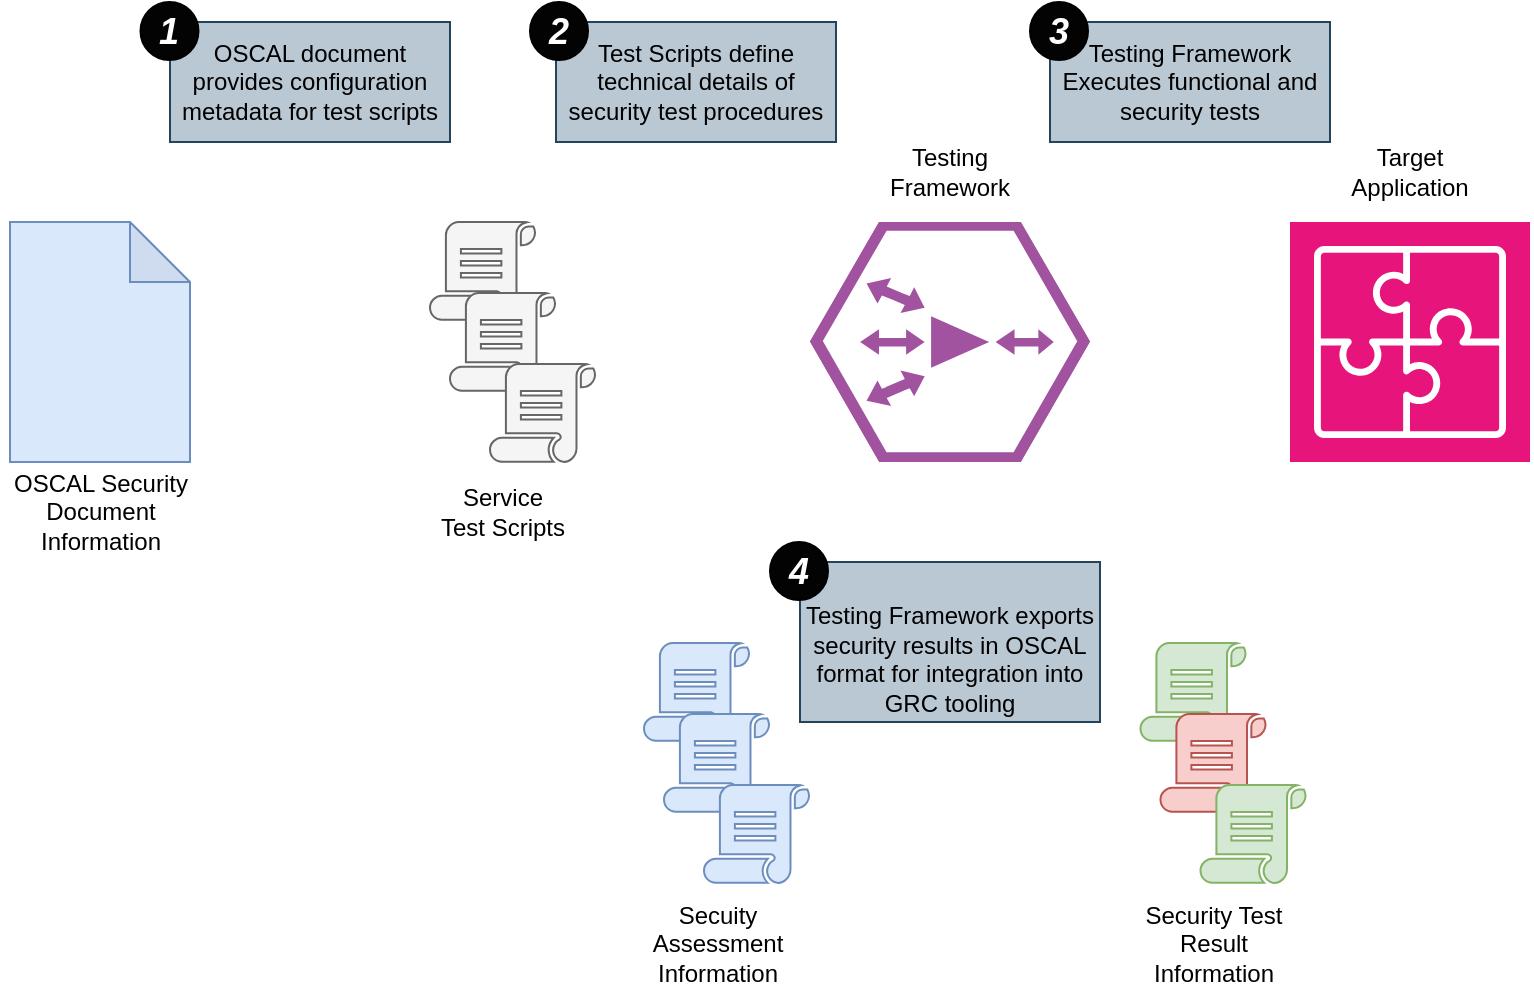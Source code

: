 <mxfile version="24.5.3" type="device">
  <diagram name="Page-1" id="li0dxYPri9A2t-78d1cD">
    <mxGraphModel dx="1089" dy="1151" grid="1" gridSize="10" guides="1" tooltips="1" connect="1" arrows="1" fold="1" page="1" pageScale="1" pageWidth="850" pageHeight="1100" math="0" shadow="0">
      <root>
        <mxCell id="0" />
        <mxCell id="1" parent="0" />
        <mxCell id="pbghTy7w4NZwHaQQN_qX-1" value="" style="shape=note;whiteSpace=wrap;html=1;backgroundOutline=1;darkOpacity=0.05;verticalAlign=bottom;fillColor=#dae8fc;strokeColor=#6c8ebf;" vertex="1" parent="1">
          <mxGeometry x="40" y="200" width="90" height="120" as="geometry" />
        </mxCell>
        <mxCell id="pbghTy7w4NZwHaQQN_qX-2" value="" style="sketch=0;pointerEvents=1;shadow=0;dashed=0;html=1;strokeColor=#666666;fillColor=#f5f5f5;labelPosition=center;verticalLabelPosition=bottom;verticalAlign=top;outlineConnect=0;align=center;shape=mxgraph.office.concepts.script;fontColor=#333333;" vertex="1" parent="1">
          <mxGeometry x="250" y="200" width="53" height="49" as="geometry" />
        </mxCell>
        <mxCell id="pbghTy7w4NZwHaQQN_qX-3" value="" style="sketch=0;pointerEvents=1;shadow=0;dashed=0;html=1;strokeColor=#666666;fillColor=#f5f5f5;labelPosition=center;verticalLabelPosition=bottom;verticalAlign=top;outlineConnect=0;align=center;shape=mxgraph.office.concepts.script;fontColor=#333333;" vertex="1" parent="1">
          <mxGeometry x="260" y="235.5" width="53" height="49" as="geometry" />
        </mxCell>
        <mxCell id="pbghTy7w4NZwHaQQN_qX-4" value="" style="sketch=0;pointerEvents=1;shadow=0;dashed=0;html=1;strokeColor=#666666;fillColor=#f5f5f5;labelPosition=center;verticalLabelPosition=bottom;verticalAlign=top;outlineConnect=0;align=center;shape=mxgraph.office.concepts.script;fontColor=#333333;" vertex="1" parent="1">
          <mxGeometry x="280" y="271" width="53" height="49" as="geometry" />
        </mxCell>
        <mxCell id="pbghTy7w4NZwHaQQN_qX-5" value="" style="verticalLabelPosition=bottom;sketch=0;html=1;fillColor=#A153A0;strokeColor=#ffffff;verticalAlign=top;align=center;points=[[0,0.5,0],[0.125,0.25,0],[0.25,0,0],[0.5,0,0],[0.75,0,0],[0.875,0.25,0],[1,0.5,0],[0.875,0.75,0],[0.75,1,0],[0.5,1,0],[0.125,0.75,0]];pointerEvents=1;shape=mxgraph.cisco_safe.compositeIcon;bgIcon=mxgraph.cisco_safe.design.blank_device;resIcon=mxgraph.cisco_safe.design.wide_area_application_engine_2;" vertex="1" parent="1">
          <mxGeometry x="440" y="200" width="140" height="120" as="geometry" />
        </mxCell>
        <mxCell id="pbghTy7w4NZwHaQQN_qX-6" value="" style="sketch=0;points=[[0,0,0],[0.25,0,0],[0.5,0,0],[0.75,0,0],[1,0,0],[0,1,0],[0.25,1,0],[0.5,1,0],[0.75,1,0],[1,1,0],[0,0.25,0],[0,0.5,0],[0,0.75,0],[1,0.25,0],[1,0.5,0],[1,0.75,0]];outlineConnect=0;fontColor=#232F3E;fillColor=#E7157B;strokeColor=#ffffff;dashed=0;verticalLabelPosition=bottom;verticalAlign=top;align=center;html=1;fontSize=12;fontStyle=0;aspect=fixed;shape=mxgraph.aws4.resourceIcon;resIcon=mxgraph.aws4.application_integration;" vertex="1" parent="1">
          <mxGeometry x="680" y="200" width="120" height="120" as="geometry" />
        </mxCell>
        <mxCell id="pbghTy7w4NZwHaQQN_qX-7" value="" style="sketch=0;pointerEvents=1;shadow=0;dashed=0;html=1;strokeColor=#6c8ebf;fillColor=#dae8fc;labelPosition=center;verticalLabelPosition=bottom;verticalAlign=top;outlineConnect=0;align=center;shape=mxgraph.office.concepts.script;" vertex="1" parent="1">
          <mxGeometry x="357" y="410.5" width="53" height="49" as="geometry" />
        </mxCell>
        <mxCell id="pbghTy7w4NZwHaQQN_qX-8" value="" style="sketch=0;pointerEvents=1;shadow=0;dashed=0;html=1;strokeColor=#6c8ebf;fillColor=#dae8fc;labelPosition=center;verticalLabelPosition=bottom;verticalAlign=top;outlineConnect=0;align=center;shape=mxgraph.office.concepts.script;" vertex="1" parent="1">
          <mxGeometry x="367" y="446" width="53" height="49" as="geometry" />
        </mxCell>
        <mxCell id="pbghTy7w4NZwHaQQN_qX-9" value="" style="sketch=0;pointerEvents=1;shadow=0;dashed=0;html=1;strokeColor=#6c8ebf;fillColor=#dae8fc;labelPosition=center;verticalLabelPosition=bottom;verticalAlign=top;outlineConnect=0;align=center;shape=mxgraph.office.concepts.script;" vertex="1" parent="1">
          <mxGeometry x="387" y="481.5" width="53" height="49" as="geometry" />
        </mxCell>
        <mxCell id="pbghTy7w4NZwHaQQN_qX-10" value="" style="sketch=0;pointerEvents=1;shadow=0;dashed=0;html=1;strokeColor=#82b366;fillColor=#d5e8d4;labelPosition=center;verticalLabelPosition=bottom;verticalAlign=top;outlineConnect=0;align=center;shape=mxgraph.office.concepts.script;" vertex="1" parent="1">
          <mxGeometry x="605.25" y="410.5" width="53" height="49" as="geometry" />
        </mxCell>
        <mxCell id="pbghTy7w4NZwHaQQN_qX-11" value="" style="sketch=0;pointerEvents=1;shadow=0;dashed=0;html=1;strokeColor=#b85450;fillColor=#f8cecc;labelPosition=center;verticalLabelPosition=bottom;verticalAlign=top;outlineConnect=0;align=center;shape=mxgraph.office.concepts.script;" vertex="1" parent="1">
          <mxGeometry x="615.25" y="446" width="53" height="49" as="geometry" />
        </mxCell>
        <mxCell id="pbghTy7w4NZwHaQQN_qX-12" value="" style="sketch=0;pointerEvents=1;shadow=0;dashed=0;html=1;strokeColor=#82b366;fillColor=#d5e8d4;labelPosition=center;verticalLabelPosition=bottom;verticalAlign=top;outlineConnect=0;align=center;shape=mxgraph.office.concepts.script;" vertex="1" parent="1">
          <mxGeometry x="635.25" y="481.5" width="53" height="49" as="geometry" />
        </mxCell>
        <mxCell id="pbghTy7w4NZwHaQQN_qX-13" value="OSCAL document provides configuration metadata for test scripts" style="text;html=1;align=center;verticalAlign=middle;whiteSpace=wrap;rounded=0;fillColor=#bac8d3;strokeColor=#23445d;" vertex="1" parent="1">
          <mxGeometry x="120" y="100" width="140" height="60" as="geometry" />
        </mxCell>
        <mxCell id="pbghTy7w4NZwHaQQN_qX-14" value="Service Test Scripts" style="text;html=1;align=center;verticalAlign=middle;whiteSpace=wrap;rounded=0;" vertex="1" parent="1">
          <mxGeometry x="253" y="330" width="67" height="30" as="geometry" />
        </mxCell>
        <mxCell id="pbghTy7w4NZwHaQQN_qX-15" value="Testing Framework" style="text;html=1;align=center;verticalAlign=middle;whiteSpace=wrap;rounded=0;" vertex="1" parent="1">
          <mxGeometry x="480" y="160" width="60" height="30" as="geometry" />
        </mxCell>
        <mxCell id="pbghTy7w4NZwHaQQN_qX-16" value="Target Application" style="text;html=1;align=center;verticalAlign=middle;whiteSpace=wrap;rounded=0;" vertex="1" parent="1">
          <mxGeometry x="710" y="160" width="60" height="30" as="geometry" />
        </mxCell>
        <mxCell id="pbghTy7w4NZwHaQQN_qX-17" value="Secuity Assessment Information" style="text;html=1;align=center;verticalAlign=middle;whiteSpace=wrap;rounded=0;" vertex="1" parent="1">
          <mxGeometry x="363.5" y="540.5" width="60" height="40" as="geometry" />
        </mxCell>
        <mxCell id="pbghTy7w4NZwHaQQN_qX-18" value="Security Test Result Information" style="text;html=1;align=center;verticalAlign=middle;whiteSpace=wrap;rounded=0;" vertex="1" parent="1">
          <mxGeometry x="600" y="545.5" width="83.5" height="30" as="geometry" />
        </mxCell>
        <mxCell id="pbghTy7w4NZwHaQQN_qX-19" value="Test Scripts define technical details of security test procedures" style="text;html=1;align=center;verticalAlign=middle;whiteSpace=wrap;rounded=0;fontFamily=Helvetica;fontSize=12;fillColor=#bac8d3;strokeColor=#23445d;" vertex="1" parent="1">
          <mxGeometry x="313" y="100" width="140" height="60" as="geometry" />
        </mxCell>
        <mxCell id="pbghTy7w4NZwHaQQN_qX-20" value="Testing Framework Executes functional and security tests" style="text;html=1;align=center;verticalAlign=middle;whiteSpace=wrap;rounded=0;fillColor=#bac8d3;strokeColor=#23445d;" vertex="1" parent="1">
          <mxGeometry x="560" y="100" width="140" height="60" as="geometry" />
        </mxCell>
        <mxCell id="pbghTy7w4NZwHaQQN_qX-21" value="Testing Framework exports security results in OSCAL format for integration into GRC tooling" style="text;html=1;align=center;verticalAlign=bottom;whiteSpace=wrap;rounded=0;fillColor=#bac8d3;strokeColor=#23445d;" vertex="1" parent="1">
          <mxGeometry x="435" y="370" width="150" height="80" as="geometry" />
        </mxCell>
        <mxCell id="pbghTy7w4NZwHaQQN_qX-25" value="OSCAL Security Document Information" style="text;html=1;align=center;verticalAlign=middle;whiteSpace=wrap;rounded=0;" vertex="1" parent="1">
          <mxGeometry x="35.75" y="330" width="98.5" height="30" as="geometry" />
        </mxCell>
        <mxCell id="pbghTy7w4NZwHaQQN_qX-26" value="4" style="ellipse;whiteSpace=wrap;html=1;aspect=fixed;fontSize=18;fontStyle=3;fontColor=#FFFFFF;fillColor=#030303;" vertex="1" parent="1">
          <mxGeometry x="420" y="360" width="29" height="29" as="geometry" />
        </mxCell>
        <mxCell id="pbghTy7w4NZwHaQQN_qX-27" value="3" style="ellipse;whiteSpace=wrap;html=1;aspect=fixed;fontSize=18;fontStyle=3;fontColor=#FFFFFF;fillColor=#030303;" vertex="1" parent="1">
          <mxGeometry x="550" y="90" width="29" height="29" as="geometry" />
        </mxCell>
        <mxCell id="pbghTy7w4NZwHaQQN_qX-28" value="2" style="ellipse;whiteSpace=wrap;html=1;aspect=fixed;fontSize=18;fontStyle=3;fontColor=#FFFFFF;fillColor=#030303;" vertex="1" parent="1">
          <mxGeometry x="300" y="90" width="29" height="29" as="geometry" />
        </mxCell>
        <mxCell id="pbghTy7w4NZwHaQQN_qX-29" value="1" style="ellipse;whiteSpace=wrap;html=1;aspect=fixed;fontSize=18;fontStyle=3;fontColor=#FFFFFF;fillColor=#030303;" vertex="1" parent="1">
          <mxGeometry x="105.25" y="90" width="29" height="29" as="geometry" />
        </mxCell>
      </root>
    </mxGraphModel>
  </diagram>
</mxfile>
